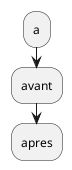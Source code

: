 {
  "sha1": "1sy99j4np7zhavx41g1aybpbw4nca6",
  "insertion": {
    "when": "2024-05-30T20:48:19.782Z",
    "url": "https://forum.plantuml.net/10838/there-better-way-implement-while-loop-perprocess-function",
    "user": "plantuml@gmail.com"
  }
}
@startuml
!procedure $foo($arg)
:avant;
!while $arg!=0
:foo $arg;
!$arg = $arg - 1
!endwhile
:apres;
!endprocedure

:a;
$foo(0)
@enduml
